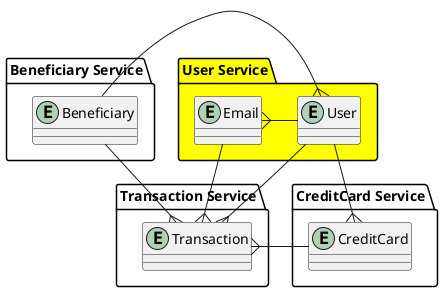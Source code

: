 @startuml entity-manager-evolving-a-nosql-db-schema-services

package "Beneficiary Service" as beneficiaryService {
    entity "Beneficiary" as beneficiary 
}

package "CreditCard Service" as creditCardService {
    entity "CreditCard" as creditCard 
}

package "Transaction Service" as transactionService {
    entity "Transaction" as txn 
}

package "User Service" as userService #Yellow {
    entity "Email" as email 
    entity "User" as user 
}

beneficiary -{ user
beneficiary --{ txn

txn }- creditCard

txn }- email

user --{ creditCard
user -{ email
user --{ txn

@enduml